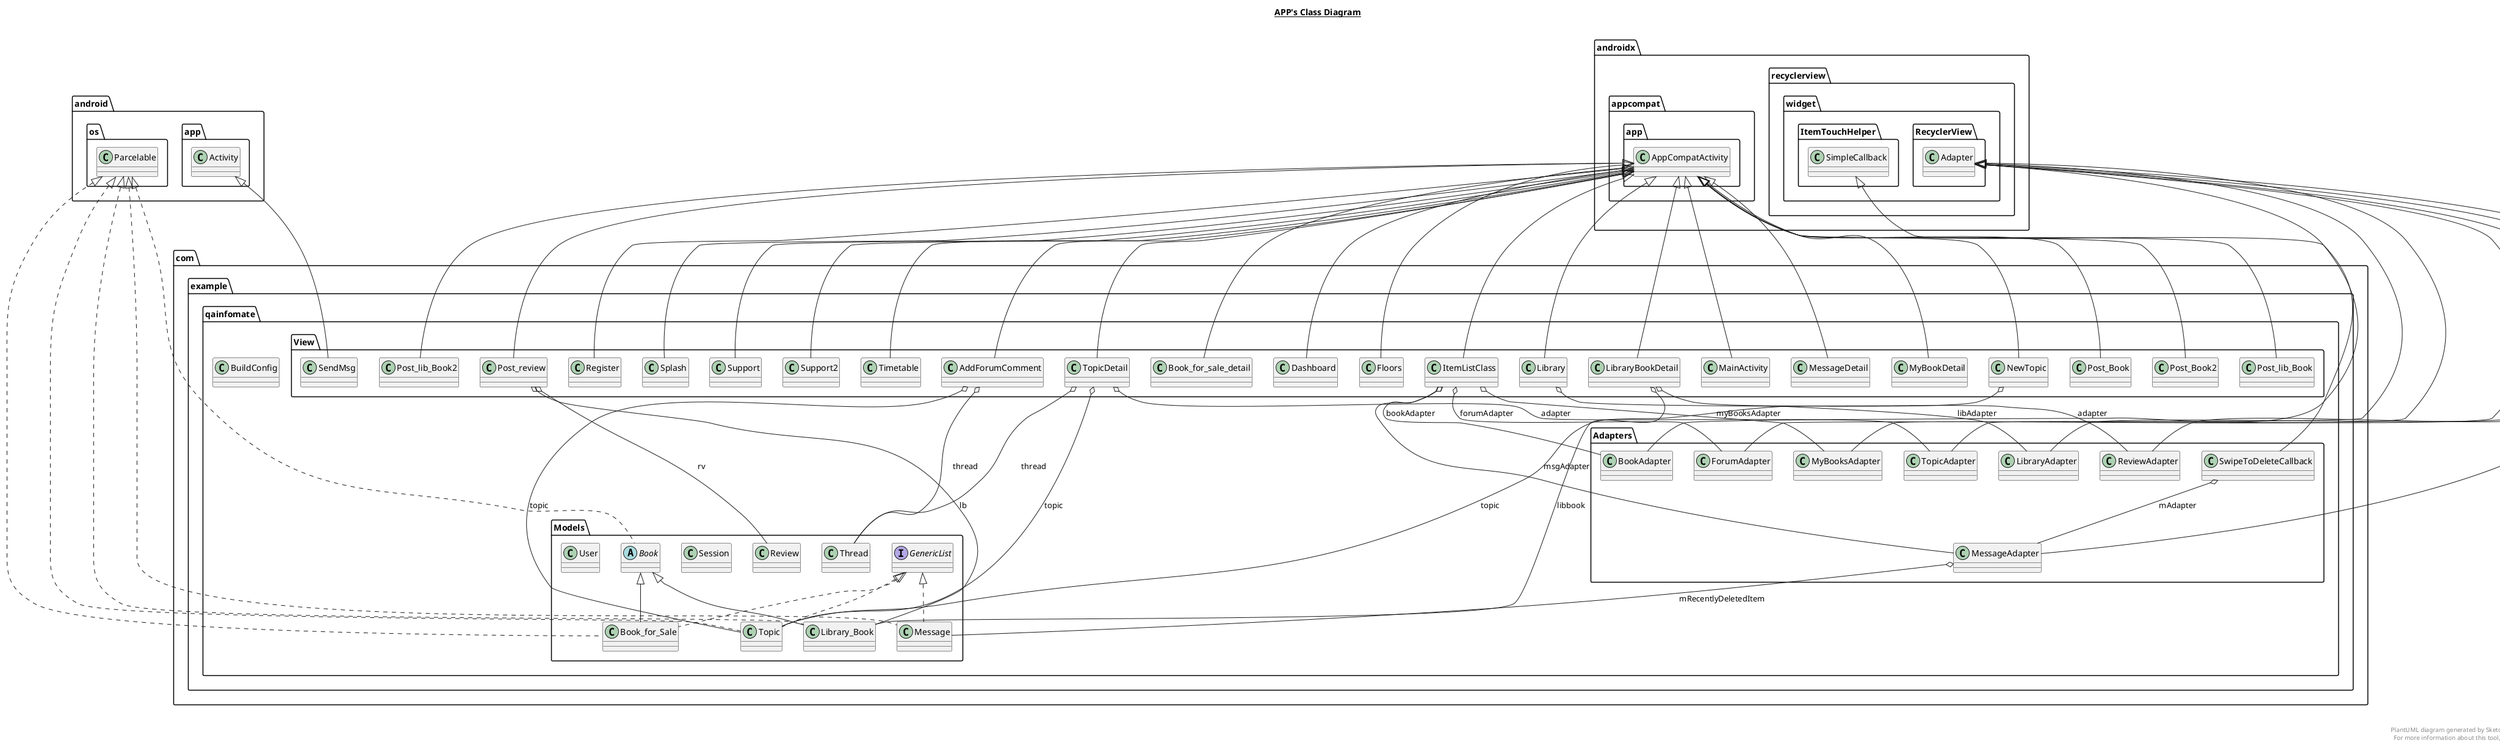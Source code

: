@startuml

title __APP's Class Diagram__\n

  namespace com.example.qainfomate {
    namespace Adapters {
      class com.example.qainfomate.Adapters.BookAdapter {
      }
    }
  }
  

  namespace com.example.qainfomate {
    namespace Adapters {
      class com.example.qainfomate.Adapters.ForumAdapter {
      }
    }
  }
  

  namespace com.example.qainfomate {
    namespace Adapters {
      class com.example.qainfomate.Adapters.LibraryAdapter {
      }
    }
  }
  

  namespace com.example.qainfomate {
    namespace Adapters {
      class com.example.qainfomate.Adapters.MessageAdapter {
      }
    }
  }
  

  namespace com.example.qainfomate {
    namespace Adapters {
      class com.example.qainfomate.Adapters.MyBooksAdapter {
      }
    }
  }
  

  namespace com.example.qainfomate {
    namespace Adapters {
      class com.example.qainfomate.Adapters.ReviewAdapter {
      }
    }
  }
  

  namespace com.example.qainfomate {
    namespace Adapters {
      class com.example.qainfomate.Adapters.SwipeToDeleteCallback {
      }
    }
  }
  

  namespace com.example.qainfomate {
    namespace Adapters {
      class com.example.qainfomate.Adapters.TopicAdapter {
      }
    }
  }
  

  namespace com.example.qainfomate {
    class com.example.qainfomate.BuildConfig {
    }
  }
  

  namespace com.example.qainfomate {
    namespace Models {
      abstract class com.example.qainfomate.Models.Book {
      }
    }
  }
  

  namespace com.example.qainfomate {
    namespace Models {
      class com.example.qainfomate.Models.Book_for_Sale {
      }
    }
  }
  

  namespace com.example.qainfomate {
    namespace Models {
      interface com.example.qainfomate.Models.GenericList {
      }
    }
  }
  

  namespace com.example.qainfomate {
    namespace Models {
      class com.example.qainfomate.Models.Library_Book {
      }
    }
  }
  

  namespace com.example.qainfomate {
    namespace Models {
      class com.example.qainfomate.Models.Message {
      }
    }
  }
  

  namespace com.example.qainfomate {
    namespace Models {
      class com.example.qainfomate.Models.Review {
      }
    }
  }
  

  namespace com.example.qainfomate {
    namespace Models {
      class com.example.qainfomate.Models.Session {
      }
    }
  }
  

  namespace com.example.qainfomate {
    namespace Models {
      class com.example.qainfomate.Models.Thread {
      }
    }
  }
  

  namespace com.example.qainfomate {
    namespace Models {
      class com.example.qainfomate.Models.Topic {
      }
    }
  }
  

  namespace com.example.qainfomate {
    namespace Models {
      class com.example.qainfomate.Models.User {
      }
    }
  }
  

  namespace com.example.qainfomate {
    namespace View {
      class com.example.qainfomate.View.AddForumComment {
      }
    }
  }
  

  namespace com.example.qainfomate {
    namespace View {
      class com.example.qainfomate.View.Book_for_sale_detail {
      }
    }
  }
  

  namespace com.example.qainfomate {
    namespace View {
      class com.example.qainfomate.View.Dashboard {
      }
    }
  }
  

  namespace com.example.qainfomate {
    namespace View {
      class com.example.qainfomate.View.Floors {
      }
    }
  }
  

  namespace com.example.qainfomate {
    namespace View {
      class com.example.qainfomate.View.ItemListClass {
      }
    }
  }
  

  namespace com.example.qainfomate {
    namespace View {
      class com.example.qainfomate.View.Library {
      }
    }
  }
  

  namespace com.example.qainfomate {
    namespace View {
      class com.example.qainfomate.View.LibraryBookDetail {
      }
    }
  }
  

  namespace com.example.qainfomate {
    namespace View {
      class com.example.qainfomate.View.MainActivity {
      }
    }
  }
  

  namespace com.example.qainfomate {
    namespace View {
      class com.example.qainfomate.View.MessageDetail {
      }
    }
  }
  

  namespace com.example.qainfomate {
    namespace View {
      class com.example.qainfomate.View.MyBookDetail {
      }
    }
  }
  

  namespace com.example.qainfomate {
    namespace View {
      class com.example.qainfomate.View.NewTopic {
      }
    }
  }
  

  namespace com.example.qainfomate {
    namespace View {
      class com.example.qainfomate.View.Post_Book {
      }
    }
  }
  

  namespace com.example.qainfomate {
    namespace View {
      class com.example.qainfomate.View.Post_Book2 {
      }
    }
  }
  

  namespace com.example.qainfomate {
    namespace View {
      class com.example.qainfomate.View.Post_lib_Book {
      }
    }
  }
  

  namespace com.example.qainfomate {
    namespace View {
      class com.example.qainfomate.View.Post_lib_Book2 {
      }
    }
  }
  

  namespace com.example.qainfomate {
    namespace View {
      class com.example.qainfomate.View.Post_review {
      }
    }
  }
  

  namespace com.example.qainfomate {
    namespace View {
      class com.example.qainfomate.View.Register {
      }
    }
  }
  

  namespace com.example.qainfomate {
    namespace View {
      class com.example.qainfomate.View.SendMsg {
      }
    }
  }
  

  namespace com.example.qainfomate {
    namespace View {
      class com.example.qainfomate.View.Splash {
      }
    }
  }
  

  namespace com.example.qainfomate {
    namespace View {
      class com.example.qainfomate.View.Support {
      }
    }
  }
  

  namespace com.example.qainfomate {
    namespace View {
      class com.example.qainfomate.View.Support2 {
      }
    }
  }
  

  namespace com.example.qainfomate {
    namespace View {
      class com.example.qainfomate.View.Timetable {
      }
    }
  }
  

  namespace com.example.qainfomate {
    namespace View {
      class com.example.qainfomate.View.TopicDetail {
      }
    }
  }
  

  com.example.qainfomate.Adapters.BookAdapter -up-|> androidx.recyclerview.widget.RecyclerView.Adapter
  com.example.qainfomate.Adapters.BookAdapter o-- com.example.qainfomate.Adapters.BookAdapter.Holder.recInterface : listener
  com.example.qainfomate.Adapters.ForumAdapter -up-|> androidx.recyclerview.widget.RecyclerView.Adapter
  com.example.qainfomate.Adapters.ForumAdapter o-- com.example.qainfomate.Adapters.ForumAdapter.Holder.ForumInterface : listener
  com.example.qainfomate.Adapters.LibraryAdapter -up-|> androidx.recyclerview.widget.RecyclerView.Adapter
  com.example.qainfomate.Adapters.LibraryAdapter o-- com.example.qainfomate.Adapters.LibraryAdapter.Holder.recInterface : listener
  com.example.qainfomate.Adapters.MessageAdapter -up-|> androidx.recyclerview.widget.RecyclerView.Adapter
  com.example.qainfomate.Adapters.MessageAdapter o-- com.example.qainfomate.Adapters.MessageAdapter.Holder.MsgInterface : listener
  com.example.qainfomate.Adapters.MessageAdapter o-- com.example.qainfomate.Models.Message : mRecentlyDeletedItem
  com.example.qainfomate.Adapters.MyBooksAdapter -up-|> androidx.recyclerview.widget.RecyclerView.Adapter
  com.example.qainfomate.Adapters.MyBooksAdapter o-- com.example.qainfomate.Adapters.MyBooksAdapter.Holder.recInterface : listener
  com.example.qainfomate.Adapters.ReviewAdapter -up-|> androidx.recyclerview.widget.RecyclerView.Adapter
  com.example.qainfomate.Adapters.ReviewAdapter o-- com.example.qainfomate.Adapters.ReviewAdapter.Holder.recInterface : listener
  com.example.qainfomate.Adapters.SwipeToDeleteCallback -up-|> androidx.recyclerview.widget.ItemTouchHelper.SimpleCallback
  com.example.qainfomate.Adapters.SwipeToDeleteCallback o-- com.example.qainfomate.Adapters.MessageAdapter : mAdapter
  com.example.qainfomate.Adapters.TopicAdapter -up-|> androidx.recyclerview.widget.RecyclerView.Adapter
  com.example.qainfomate.Models.Book .up.|> android.os.Parcelable
  com.example.qainfomate.Models.Book_for_Sale .up.|> android.os.Parcelable
  com.example.qainfomate.Models.Book_for_Sale .up.|> com.example.qainfomate.Models.GenericList
  com.example.qainfomate.Models.Book_for_Sale -up-|> com.example.qainfomate.Models.Book
  com.example.qainfomate.Models.Library_Book .up.|> android.os.Parcelable
  com.example.qainfomate.Models.Library_Book -up-|> com.example.qainfomate.Models.Book
  com.example.qainfomate.Models.Message .up.|> android.os.Parcelable
  com.example.qainfomate.Models.Message .up.|> com.example.qainfomate.Models.GenericList
  com.example.qainfomate.Models.Topic .up.|> android.os.Parcelable
  com.example.qainfomate.Models.Topic .up.|> com.example.qainfomate.Models.GenericList
  com.example.qainfomate.View.AddForumComment -up-|> androidx.appcompat.app.AppCompatActivity
  com.example.qainfomate.View.AddForumComment o-- com.example.qainfomate.Models.Thread : thread
  com.example.qainfomate.View.AddForumComment o-- com.example.qainfomate.Models.Topic : topic
  com.example.qainfomate.View.Book_for_sale_detail -up-|> androidx.appcompat.app.AppCompatActivity
  com.example.qainfomate.View.Dashboard -up-|> androidx.appcompat.app.AppCompatActivity
  com.example.qainfomate.View.Floors -up-|> androidx.appcompat.app.AppCompatActivity
  com.example.qainfomate.View.ItemListClass .up.|> com.example.qainfomate.Adapters.BookAdapter.Holder.recInterface
  com.example.qainfomate.View.ItemListClass .up.|> com.example.qainfomate.Adapters.ForumAdapter.Holder.ForumInterface
  com.example.qainfomate.View.ItemListClass .up.|> com.example.qainfomate.Adapters.MessageAdapter.Holder.MsgInterface
  com.example.qainfomate.View.ItemListClass .up.|> com.example.qainfomate.Adapters.MyBooksAdapter.Holder.recInterface
  com.example.qainfomate.View.ItemListClass -up-|> androidx.appcompat.app.AppCompatActivity
  com.example.qainfomate.View.ItemListClass o-- com.example.qainfomate.Adapters.BookAdapter : bookAdapter
  com.example.qainfomate.View.ItemListClass o-- com.example.qainfomate.Adapters.ForumAdapter : forumAdapter
  com.example.qainfomate.View.ItemListClass o-- com.example.qainfomate.Adapters.MessageAdapter : msgAdapter
  com.example.qainfomate.View.ItemListClass o-- com.example.qainfomate.Adapters.MyBooksAdapter : myBooksAdapter
  com.example.qainfomate.View.Library .up.|> com.example.qainfomate.Adapters.LibraryAdapter.Holder.recInterface
  com.example.qainfomate.View.Library -up-|> androidx.appcompat.app.AppCompatActivity
  com.example.qainfomate.View.Library o-- com.example.qainfomate.Adapters.LibraryAdapter : libAdapter
  com.example.qainfomate.View.LibraryBookDetail .up.|> com.example.qainfomate.Adapters.ReviewAdapter.Holder.recInterface
  com.example.qainfomate.View.LibraryBookDetail -up-|> androidx.appcompat.app.AppCompatActivity
  com.example.qainfomate.View.LibraryBookDetail o-- com.example.qainfomate.Adapters.ReviewAdapter : adapter
  com.example.qainfomate.View.LibraryBookDetail o-- com.example.qainfomate.Models.Library_Book : libbook
  com.example.qainfomate.View.MainActivity -up-|> androidx.appcompat.app.AppCompatActivity
  com.example.qainfomate.View.MessageDetail -up-|> androidx.appcompat.app.AppCompatActivity
  com.example.qainfomate.View.MyBookDetail -up-|> androidx.appcompat.app.AppCompatActivity
  com.example.qainfomate.View.NewTopic -up-|> androidx.appcompat.app.AppCompatActivity
  com.example.qainfomate.View.NewTopic o-- com.example.qainfomate.Models.Topic : topic
  com.example.qainfomate.View.Post_Book -up-|> androidx.appcompat.app.AppCompatActivity
  com.example.qainfomate.View.Post_Book2 -up-|> androidx.appcompat.app.AppCompatActivity
  com.example.qainfomate.View.Post_lib_Book -up-|> androidx.appcompat.app.AppCompatActivity
  com.example.qainfomate.View.Post_lib_Book2 -up-|> androidx.appcompat.app.AppCompatActivity
  com.example.qainfomate.View.Post_review -up-|> androidx.appcompat.app.AppCompatActivity
  com.example.qainfomate.View.Post_review o-- com.example.qainfomate.Models.Library_Book : lb
  com.example.qainfomate.View.Post_review o-- com.example.qainfomate.Models.Review : rv
  com.example.qainfomate.View.Register -up-|> androidx.appcompat.app.AppCompatActivity
  com.example.qainfomate.View.SendMsg -up-|> android.app.Activity
  com.example.qainfomate.View.Splash -up-|> androidx.appcompat.app.AppCompatActivity
  com.example.qainfomate.View.Support -up-|> androidx.appcompat.app.AppCompatActivity
  com.example.qainfomate.View.Support2 -up-|> androidx.appcompat.app.AppCompatActivity
  com.example.qainfomate.View.Timetable -up-|> androidx.appcompat.app.AppCompatActivity
  com.example.qainfomate.View.TopicDetail -up-|> androidx.appcompat.app.AppCompatActivity
  com.example.qainfomate.View.TopicDetail o-- com.example.qainfomate.Adapters.TopicAdapter : adapter
  com.example.qainfomate.View.TopicDetail o-- com.example.qainfomate.Models.Thread : thread
  com.example.qainfomate.View.TopicDetail o-- com.example.qainfomate.Models.Topic : topic


right footer


PlantUML diagram generated by SketchIt! (https://bitbucket.org/pmesmeur/sketch.it)
For more information about this tool, please contact philippe.mesmeur@gmail.com
endfooter

@enduml
